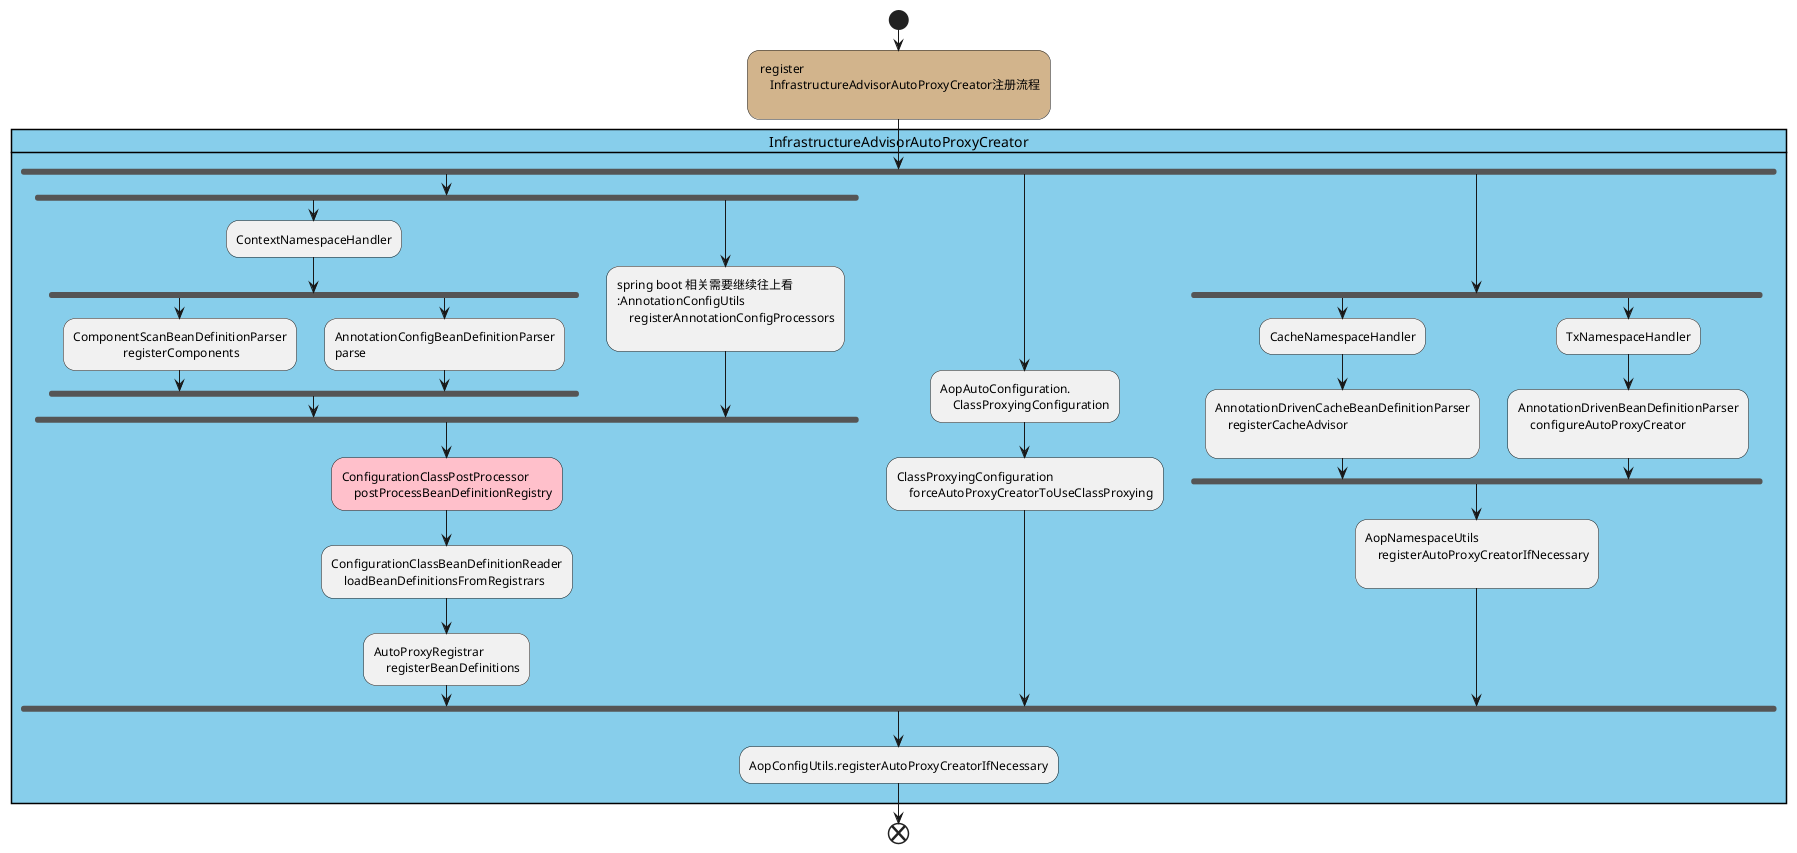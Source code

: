 @startuml
'https://plantuml.com/activity-diagram-beta

start

#tan: register
    InfrastructureAdvisorAutoProxyCreator注册流程
;

card InfrastructureAdvisorAutoProxyCreator #skyblue {


    fork
        fork
        :ContextNamespaceHandler;
            fork
            :ComponentScanBeanDefinitionParser
                            registerComponents;
            fork again
            :AnnotationConfigBeanDefinitionParser
            parse;
            end fork
        fork again
        :spring boot 相关需要继续往上看
        :AnnotationConfigUtils
            registerAnnotationConfigProcessors
        ;
        end fork;



    #pink:ConfigurationClassPostProcessor
        postProcessBeanDefinitionRegistry;
    :ConfigurationClassBeanDefinitionReader
        loadBeanDefinitionsFromRegistrars;
    :AutoProxyRegistrar
        registerBeanDefinitions;


    fork again
    :AopAutoConfiguration.
        ClassProxyingConfiguration;
    :ClassProxyingConfiguration
        forceAutoProxyCreatorToUseClassProxying;
    fork again
        fork
            :CacheNamespaceHandler;
            :AnnotationDrivenCacheBeanDefinitionParser
                registerCacheAdvisor
            ;
            fork again
            :TxNamespaceHandler;
            :AnnotationDrivenBeanDefinitionParser
                configureAutoProxyCreator
            ;
        end fork

    :AopNamespaceUtils
        registerAutoProxyCreatorIfNecessary
    ;

    end fork
    :AopConfigUtils.registerAutoProxyCreatorIfNecessary;

}


end

@enduml
